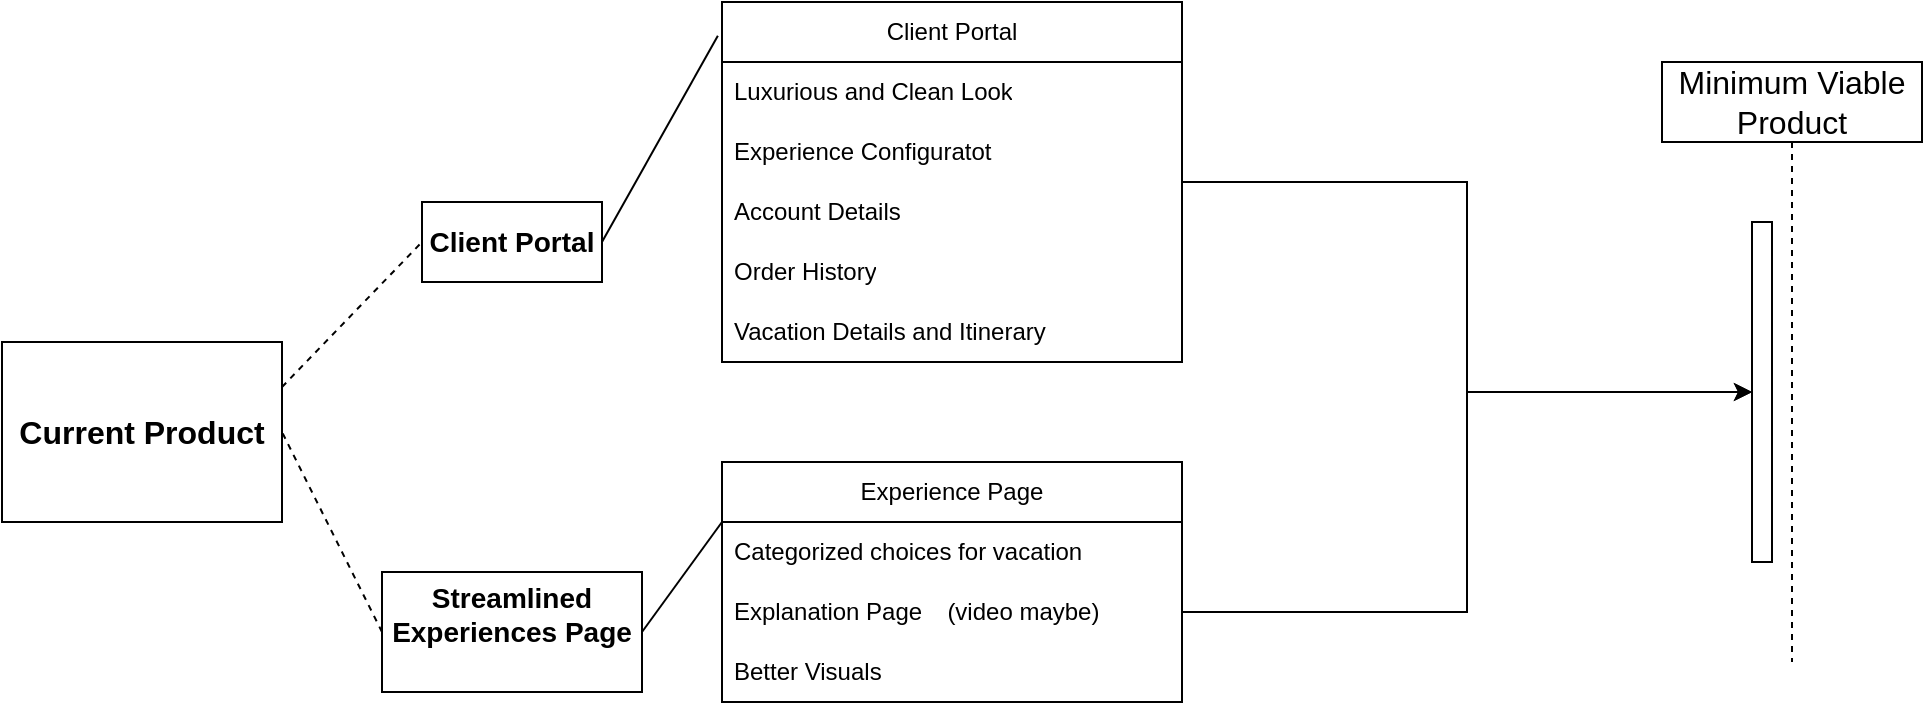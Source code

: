 <mxfile version="22.1.3" type="github">
  <diagram name="Page-1" id="2YBvvXClWsGukQMizWep">
    <mxGraphModel dx="1242" dy="789" grid="1" gridSize="10" guides="1" tooltips="1" connect="1" arrows="1" fold="1" page="1" pageScale="1" pageWidth="850" pageHeight="1100" math="0" shadow="0">
      <root>
        <mxCell id="0" />
        <mxCell id="1" parent="0" />
        <mxCell id="aM9ryv3xv72pqoxQDRHE-5" value="&lt;font style=&quot;font-size: 16px;&quot;&gt;Minimum Viable Product&lt;/font&gt;" style="shape=umlLifeline;perimeter=lifelinePerimeter;whiteSpace=wrap;html=1;container=0;dropTarget=0;collapsible=0;recursiveResize=0;outlineConnect=0;portConstraint=eastwest;newEdgeStyle={&quot;edgeStyle&quot;:&quot;elbowEdgeStyle&quot;,&quot;elbow&quot;:&quot;vertical&quot;,&quot;curved&quot;:0,&quot;rounded&quot;:0};" parent="1" vertex="1">
          <mxGeometry x="860" y="40" width="130" height="300" as="geometry" />
        </mxCell>
        <mxCell id="aM9ryv3xv72pqoxQDRHE-6" value="" style="html=1;points=[];perimeter=orthogonalPerimeter;outlineConnect=0;targetShapes=umlLifeline;portConstraint=eastwest;newEdgeStyle={&quot;edgeStyle&quot;:&quot;elbowEdgeStyle&quot;,&quot;elbow&quot;:&quot;vertical&quot;,&quot;curved&quot;:0,&quot;rounded&quot;:0};" parent="aM9ryv3xv72pqoxQDRHE-5" vertex="1">
          <mxGeometry x="45" y="80" width="10" height="170" as="geometry" />
        </mxCell>
        <mxCell id="MTmVxrFfoZ0wlOiSicGc-2" value="&lt;font style=&quot;font-size: 16px;&quot;&gt;Current Product&lt;/font&gt;" style="rounded=0;whiteSpace=wrap;html=1;fontStyle=1" vertex="1" parent="1">
          <mxGeometry x="30" y="180" width="140" height="90" as="geometry" />
        </mxCell>
        <mxCell id="MTmVxrFfoZ0wlOiSicGc-6" value="&lt;font style=&quot;font-size: 14px;&quot;&gt;Client Portal&lt;/font&gt;" style="rounded=0;whiteSpace=wrap;html=1;fontStyle=1" vertex="1" parent="1">
          <mxGeometry x="240" y="110" width="90" height="40" as="geometry" />
        </mxCell>
        <mxCell id="MTmVxrFfoZ0wlOiSicGc-7" value="" style="endArrow=none;dashed=1;html=1;rounded=0;entryX=0;entryY=0.5;entryDx=0;entryDy=0;exitX=1;exitY=0.25;exitDx=0;exitDy=0;" edge="1" parent="1" source="MTmVxrFfoZ0wlOiSicGc-2" target="MTmVxrFfoZ0wlOiSicGc-6">
          <mxGeometry width="50" height="50" relative="1" as="geometry">
            <mxPoint x="310" y="150" as="sourcePoint" />
            <mxPoint x="360" y="100" as="targetPoint" />
          </mxGeometry>
        </mxCell>
        <mxCell id="MTmVxrFfoZ0wlOiSicGc-22" value="" style="endArrow=none;html=1;rounded=0;entryX=1;entryY=0.5;entryDx=0;entryDy=0;exitX=-0.009;exitY=0.094;exitDx=0;exitDy=0;exitPerimeter=0;" edge="1" parent="1" source="MTmVxrFfoZ0wlOiSicGc-27" target="MTmVxrFfoZ0wlOiSicGc-6">
          <mxGeometry width="50" height="50" relative="1" as="geometry">
            <mxPoint x="425" y="125" as="sourcePoint" />
            <mxPoint x="450" y="230" as="targetPoint" />
          </mxGeometry>
        </mxCell>
        <mxCell id="MTmVxrFfoZ0wlOiSicGc-25" value="&lt;font style=&quot;font-size: 14px;&quot;&gt;Streamlined Experiences Page&lt;br&gt;&lt;br&gt;&lt;/font&gt;" style="rounded=0;whiteSpace=wrap;html=1;fontStyle=1" vertex="1" parent="1">
          <mxGeometry x="220" y="295" width="130" height="60" as="geometry" />
        </mxCell>
        <mxCell id="MTmVxrFfoZ0wlOiSicGc-26" value="" style="endArrow=none;dashed=1;html=1;rounded=0;entryX=1;entryY=0.5;entryDx=0;entryDy=0;exitX=0;exitY=0.5;exitDx=0;exitDy=0;" edge="1" parent="1" source="MTmVxrFfoZ0wlOiSicGc-25" target="MTmVxrFfoZ0wlOiSicGc-2">
          <mxGeometry width="50" height="50" relative="1" as="geometry">
            <mxPoint x="400" y="280" as="sourcePoint" />
            <mxPoint x="450" y="230" as="targetPoint" />
          </mxGeometry>
        </mxCell>
        <mxCell id="MTmVxrFfoZ0wlOiSicGc-47" style="edgeStyle=orthogonalEdgeStyle;rounded=0;orthogonalLoop=1;jettySize=auto;html=1;" edge="1" parent="1" source="MTmVxrFfoZ0wlOiSicGc-27" target="aM9ryv3xv72pqoxQDRHE-6">
          <mxGeometry relative="1" as="geometry" />
        </mxCell>
        <mxCell id="MTmVxrFfoZ0wlOiSicGc-27" value="Client Portal&lt;br&gt;" style="swimlane;fontStyle=0;childLayout=stackLayout;horizontal=1;startSize=30;horizontalStack=0;resizeParent=1;resizeParentMax=0;resizeLast=0;collapsible=1;marginBottom=0;whiteSpace=wrap;html=1;" vertex="1" parent="1">
          <mxGeometry x="390" y="10" width="230" height="180" as="geometry" />
        </mxCell>
        <mxCell id="MTmVxrFfoZ0wlOiSicGc-28" value="Luxurious and Clean Look&lt;br&gt;" style="text;strokeColor=none;fillColor=none;align=left;verticalAlign=middle;spacingLeft=4;spacingRight=4;overflow=hidden;points=[[0,0.5],[1,0.5]];portConstraint=eastwest;rotatable=0;whiteSpace=wrap;html=1;" vertex="1" parent="MTmVxrFfoZ0wlOiSicGc-27">
          <mxGeometry y="30" width="230" height="30" as="geometry" />
        </mxCell>
        <mxCell id="MTmVxrFfoZ0wlOiSicGc-29" value="Experience Configuratot&lt;br&gt;" style="text;strokeColor=none;fillColor=none;align=left;verticalAlign=middle;spacingLeft=4;spacingRight=4;overflow=hidden;points=[[0,0.5],[1,0.5]];portConstraint=eastwest;rotatable=0;whiteSpace=wrap;html=1;" vertex="1" parent="MTmVxrFfoZ0wlOiSicGc-27">
          <mxGeometry y="60" width="230" height="30" as="geometry" />
        </mxCell>
        <mxCell id="MTmVxrFfoZ0wlOiSicGc-32" value="Account Details" style="text;strokeColor=none;fillColor=none;align=left;verticalAlign=middle;spacingLeft=4;spacingRight=4;overflow=hidden;points=[[0,0.5],[1,0.5]];portConstraint=eastwest;rotatable=0;whiteSpace=wrap;html=1;" vertex="1" parent="MTmVxrFfoZ0wlOiSicGc-27">
          <mxGeometry y="90" width="230" height="30" as="geometry" />
        </mxCell>
        <mxCell id="MTmVxrFfoZ0wlOiSicGc-31" value="Order History" style="text;strokeColor=none;fillColor=none;align=left;verticalAlign=middle;spacingLeft=4;spacingRight=4;overflow=hidden;points=[[0,0.5],[1,0.5]];portConstraint=eastwest;rotatable=0;whiteSpace=wrap;html=1;" vertex="1" parent="MTmVxrFfoZ0wlOiSicGc-27">
          <mxGeometry y="120" width="230" height="30" as="geometry" />
        </mxCell>
        <mxCell id="MTmVxrFfoZ0wlOiSicGc-34" value="Vacation Details and Itinerary" style="text;strokeColor=none;fillColor=none;align=left;verticalAlign=middle;spacingLeft=4;spacingRight=4;overflow=hidden;points=[[0,0.5],[1,0.5]];portConstraint=eastwest;rotatable=0;whiteSpace=wrap;html=1;" vertex="1" parent="MTmVxrFfoZ0wlOiSicGc-27">
          <mxGeometry y="150" width="230" height="30" as="geometry" />
        </mxCell>
        <mxCell id="MTmVxrFfoZ0wlOiSicGc-37" value="Experience Page" style="swimlane;fontStyle=0;childLayout=stackLayout;horizontal=1;startSize=30;horizontalStack=0;resizeParent=1;resizeParentMax=0;resizeLast=0;collapsible=1;marginBottom=0;whiteSpace=wrap;html=1;" vertex="1" parent="1">
          <mxGeometry x="390" y="240" width="230" height="120" as="geometry" />
        </mxCell>
        <mxCell id="MTmVxrFfoZ0wlOiSicGc-39" value="Categorized choices for vacation" style="text;strokeColor=none;fillColor=none;align=left;verticalAlign=middle;spacingLeft=4;spacingRight=4;overflow=hidden;points=[[0,0.5],[1,0.5]];portConstraint=eastwest;rotatable=0;whiteSpace=wrap;html=1;" vertex="1" parent="MTmVxrFfoZ0wlOiSicGc-37">
          <mxGeometry y="30" width="230" height="30" as="geometry" />
        </mxCell>
        <mxCell id="MTmVxrFfoZ0wlOiSicGc-42" value="Explanation Page&lt;span style=&quot;white-space: pre;&quot;&gt;&#x9;&lt;/span&gt;(video maybe)" style="text;strokeColor=none;fillColor=none;align=left;verticalAlign=middle;spacingLeft=4;spacingRight=4;overflow=hidden;points=[[0,0.5],[1,0.5]];portConstraint=eastwest;rotatable=0;whiteSpace=wrap;html=1;" vertex="1" parent="MTmVxrFfoZ0wlOiSicGc-37">
          <mxGeometry y="60" width="230" height="30" as="geometry" />
        </mxCell>
        <mxCell id="MTmVxrFfoZ0wlOiSicGc-45" value="Better Visuals" style="text;strokeColor=none;fillColor=none;align=left;verticalAlign=middle;spacingLeft=4;spacingRight=4;overflow=hidden;points=[[0,0.5],[1,0.5]];portConstraint=eastwest;rotatable=0;whiteSpace=wrap;html=1;" vertex="1" parent="MTmVxrFfoZ0wlOiSicGc-37">
          <mxGeometry y="90" width="230" height="30" as="geometry" />
        </mxCell>
        <mxCell id="MTmVxrFfoZ0wlOiSicGc-44" value="" style="endArrow=none;html=1;rounded=0;entryX=0;entryY=0.25;entryDx=0;entryDy=0;" edge="1" parent="1" target="MTmVxrFfoZ0wlOiSicGc-37">
          <mxGeometry width="50" height="50" relative="1" as="geometry">
            <mxPoint x="350" y="325" as="sourcePoint" />
            <mxPoint x="390" y="295" as="targetPoint" />
          </mxGeometry>
        </mxCell>
        <mxCell id="MTmVxrFfoZ0wlOiSicGc-46" style="edgeStyle=orthogonalEdgeStyle;rounded=0;orthogonalLoop=1;jettySize=auto;html=1;" edge="1" parent="1" source="MTmVxrFfoZ0wlOiSicGc-42" target="aM9ryv3xv72pqoxQDRHE-6">
          <mxGeometry relative="1" as="geometry" />
        </mxCell>
      </root>
    </mxGraphModel>
  </diagram>
</mxfile>
